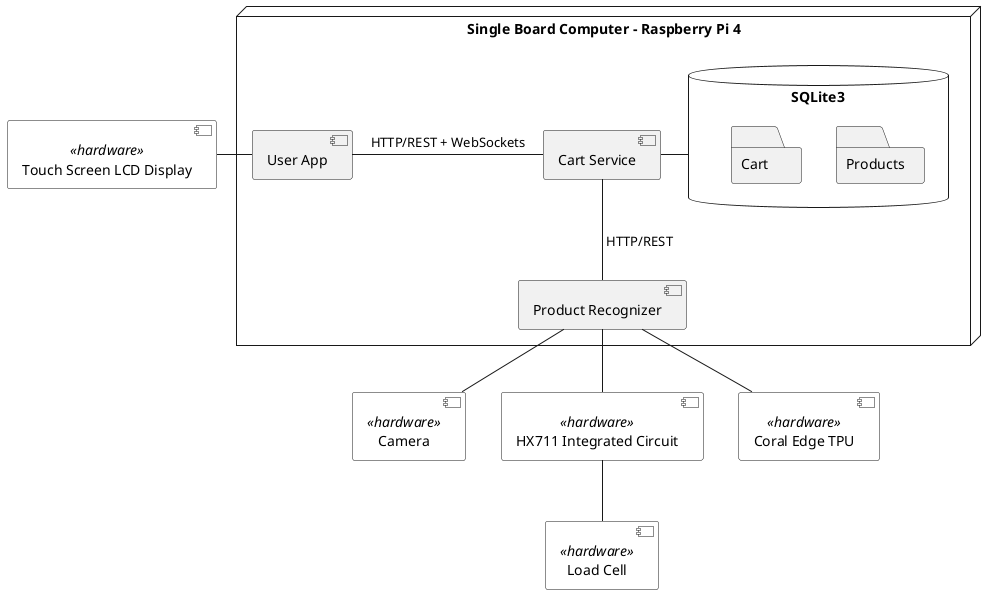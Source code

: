 @startuml zCart

skinparam component {
  componentStyle rectangle
  backgroundColor<<hardware>> Materia
}

node "Single Board Computer - Raspberry Pi 4" {
    [Cart Service] -left- SQLite3
    [Product Recognizer] -up- [Cart Service] : " HTTP/REST"
    [User App] -right- [Cart Service] : HTTP/REST + WebSockets
    database SQLite3 {
        folder Products
        folder Cart
    }
}

[Camera] <<hardware>>
[Load Cell] <<hardware>>
[HX711 Integrated Circuit] <<hardware>>
[Touch Screen LCD Display] <<hardware>>
[Coral Edge TPU] <<hardware>>

[Product Recognizer] -down- [Camera]
[Product Recognizer] -down- [HX711 Integrated Circuit]
[Product Recognizer] -down- [Coral Edge TPU]
[HX711 Integrated Circuit] -down- [Load Cell]
[User App] -left- [Touch Screen LCD Display]

@enduml
